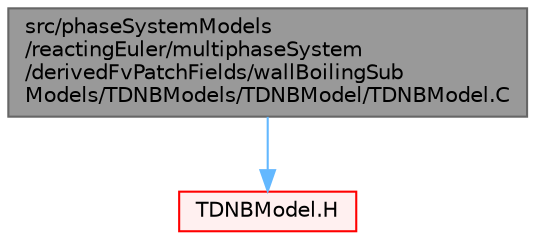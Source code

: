 digraph "src/phaseSystemModels/reactingEuler/multiphaseSystem/derivedFvPatchFields/wallBoilingSubModels/TDNBModels/TDNBModel/TDNBModel.C"
{
 // LATEX_PDF_SIZE
  bgcolor="transparent";
  edge [fontname=Helvetica,fontsize=10,labelfontname=Helvetica,labelfontsize=10];
  node [fontname=Helvetica,fontsize=10,shape=box,height=0.2,width=0.4];
  Node1 [id="Node000001",label="src/phaseSystemModels\l/reactingEuler/multiphaseSystem\l/derivedFvPatchFields/wallBoilingSub\lModels/TDNBModels/TDNBModel/TDNBModel.C",height=0.2,width=0.4,color="gray40", fillcolor="grey60", style="filled", fontcolor="black",tooltip=" "];
  Node1 -> Node2 [id="edge1_Node000001_Node000002",color="steelblue1",style="solid",tooltip=" "];
  Node2 [id="Node000002",label="TDNBModel.H",height=0.2,width=0.4,color="red", fillcolor="#FFF0F0", style="filled",URL="$TDNBModel_8H.html",tooltip=" "];
}
